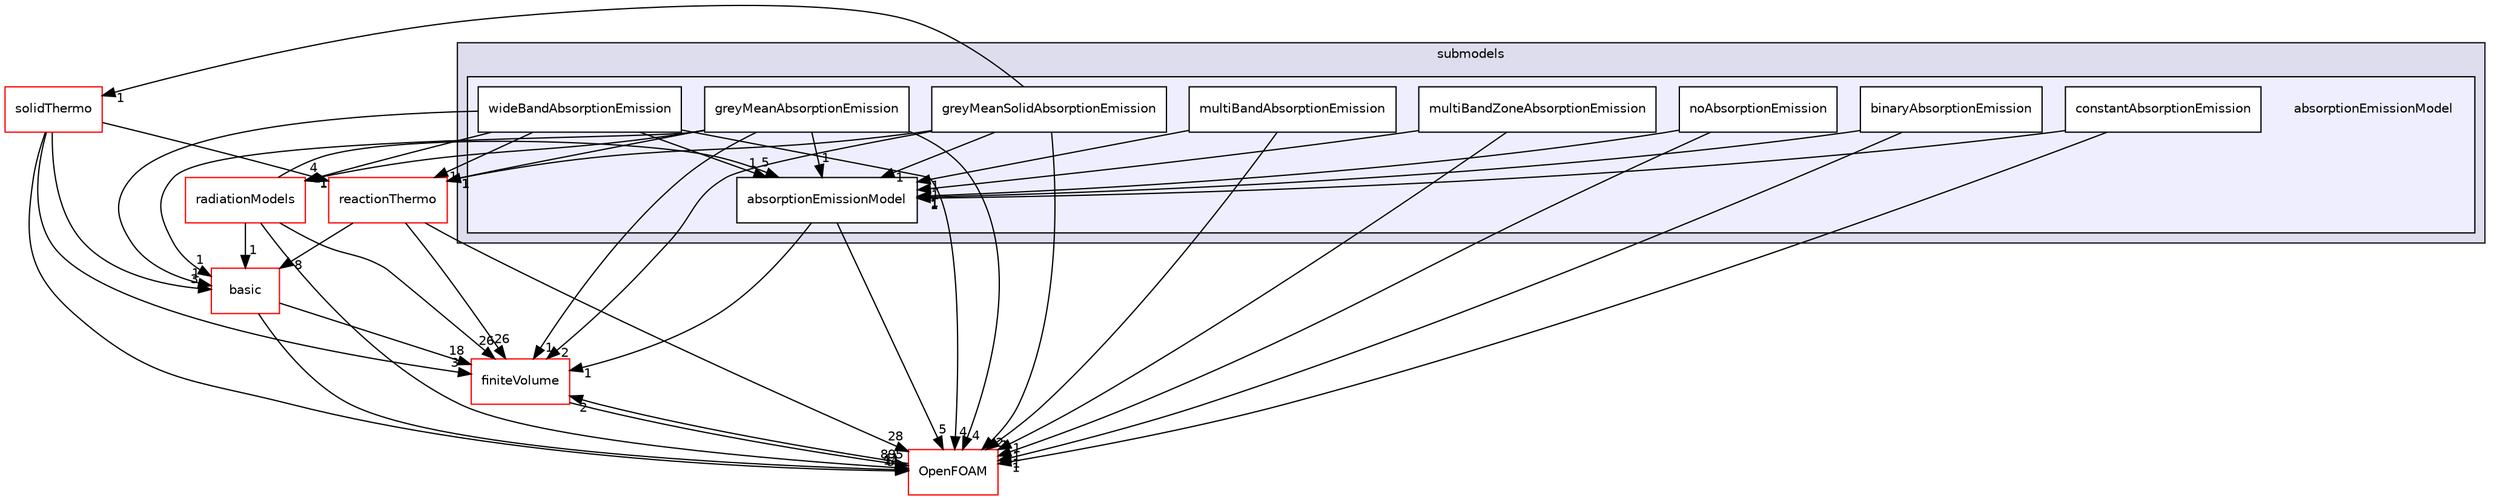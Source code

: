 digraph "src/thermophysicalModels/radiation/submodels/absorptionEmissionModel" {
  bgcolor=transparent;
  compound=true
  node [ fontsize="10", fontname="Helvetica"];
  edge [ labelfontsize="10", labelfontname="Helvetica"];
  subgraph clusterdir_e8719ccd60760366888bb431a21ef811 {
    graph [ bgcolor="#ddddee", pencolor="black", label="submodels" fontname="Helvetica", fontsize="10", URL="dir_e8719ccd60760366888bb431a21ef811.html"]
  subgraph clusterdir_7a64a49595d49a3f5da22def7eeac7d7 {
    graph [ bgcolor="#eeeeff", pencolor="black", label="" URL="dir_7a64a49595d49a3f5da22def7eeac7d7.html"];
    dir_7a64a49595d49a3f5da22def7eeac7d7 [shape=plaintext label="absorptionEmissionModel"];
    dir_4993e1bdf620c4308c3889cfff030e7d [shape=box label="absorptionEmissionModel" color="black" fillcolor="white" style="filled" URL="dir_4993e1bdf620c4308c3889cfff030e7d.html"];
    dir_cfe736a886cd1bd8694b95111aebd567 [shape=box label="binaryAbsorptionEmission" color="black" fillcolor="white" style="filled" URL="dir_cfe736a886cd1bd8694b95111aebd567.html"];
    dir_121db903285b9fa7fab72b7ff76be4e1 [shape=box label="constantAbsorptionEmission" color="black" fillcolor="white" style="filled" URL="dir_121db903285b9fa7fab72b7ff76be4e1.html"];
    dir_c8a6aae0c65da7370528a0fc33c915c4 [shape=box label="greyMeanAbsorptionEmission" color="black" fillcolor="white" style="filled" URL="dir_c8a6aae0c65da7370528a0fc33c915c4.html"];
    dir_1987c12ce4a6aa9177a6bb6c0f7eb7f1 [shape=box label="greyMeanSolidAbsorptionEmission" color="black" fillcolor="white" style="filled" URL="dir_1987c12ce4a6aa9177a6bb6c0f7eb7f1.html"];
    dir_670b2aa09c2ae1afb5ff69768cf76654 [shape=box label="multiBandAbsorptionEmission" color="black" fillcolor="white" style="filled" URL="dir_670b2aa09c2ae1afb5ff69768cf76654.html"];
    dir_22de08529e77fd31c97d95ab120487c2 [shape=box label="multiBandZoneAbsorptionEmission" color="black" fillcolor="white" style="filled" URL="dir_22de08529e77fd31c97d95ab120487c2.html"];
    dir_dbf2f7cfd5a6478a560a2526683715f0 [shape=box label="noAbsorptionEmission" color="black" fillcolor="white" style="filled" URL="dir_dbf2f7cfd5a6478a560a2526683715f0.html"];
    dir_4f2f7aa5f5ec36685222e5b0f8d68d6b [shape=box label="wideBandAbsorptionEmission" color="black" fillcolor="white" style="filled" URL="dir_4f2f7aa5f5ec36685222e5b0f8d68d6b.html"];
  }
  }
  dir_9bd15774b555cf7259a6fa18f99fe99b [shape=box label="finiteVolume" color="red" URL="dir_9bd15774b555cf7259a6fa18f99fe99b.html"];
  dir_23cbc874b5ea49089939faa93b6f03ce [shape=box label="radiationModels" color="red" URL="dir_23cbc874b5ea49089939faa93b6f03ce.html"];
  dir_c5473ff19b20e6ec4dfe5c310b3778a8 [shape=box label="OpenFOAM" color="red" URL="dir_c5473ff19b20e6ec4dfe5c310b3778a8.html"];
  dir_b0a4276768a9e3782bd6f894861ddaf3 [shape=box label="solidThermo" color="red" URL="dir_b0a4276768a9e3782bd6f894861ddaf3.html"];
  dir_87c7a4a86ffb283740ec390ea55551cb [shape=box label="reactionThermo" color="red" URL="dir_87c7a4a86ffb283740ec390ea55551cb.html"];
  dir_38cb9973e0eaf6834e10b18bff965c4b [shape=box label="basic" color="red" URL="dir_38cb9973e0eaf6834e10b18bff965c4b.html"];
  dir_9bd15774b555cf7259a6fa18f99fe99b->dir_c5473ff19b20e6ec4dfe5c310b3778a8 [headlabel="895", labeldistance=1.5 headhref="dir_000814_002151.html"];
  dir_23cbc874b5ea49089939faa93b6f03ce->dir_9bd15774b555cf7259a6fa18f99fe99b [headlabel="26", labeldistance=1.5 headhref="dir_003453_000814.html"];
  dir_23cbc874b5ea49089939faa93b6f03ce->dir_4993e1bdf620c4308c3889cfff030e7d [headlabel="5", labeldistance=1.5 headhref="dir_003453_003746.html"];
  dir_23cbc874b5ea49089939faa93b6f03ce->dir_c5473ff19b20e6ec4dfe5c310b3778a8 [headlabel="41", labeldistance=1.5 headhref="dir_003453_002151.html"];
  dir_23cbc874b5ea49089939faa93b6f03ce->dir_38cb9973e0eaf6834e10b18bff965c4b [headlabel="1", labeldistance=1.5 headhref="dir_003453_003668.html"];
  dir_121db903285b9fa7fab72b7ff76be4e1->dir_4993e1bdf620c4308c3889cfff030e7d [headlabel="1", labeldistance=1.5 headhref="dir_003748_003746.html"];
  dir_121db903285b9fa7fab72b7ff76be4e1->dir_c5473ff19b20e6ec4dfe5c310b3778a8 [headlabel="1", labeldistance=1.5 headhref="dir_003748_002151.html"];
  dir_670b2aa09c2ae1afb5ff69768cf76654->dir_4993e1bdf620c4308c3889cfff030e7d [headlabel="1", labeldistance=1.5 headhref="dir_003751_003746.html"];
  dir_670b2aa09c2ae1afb5ff69768cf76654->dir_c5473ff19b20e6ec4dfe5c310b3778a8 [headlabel="1", labeldistance=1.5 headhref="dir_003751_002151.html"];
  dir_4f2f7aa5f5ec36685222e5b0f8d68d6b->dir_23cbc874b5ea49089939faa93b6f03ce [headlabel="1", labeldistance=1.5 headhref="dir_003754_003453.html"];
  dir_4f2f7aa5f5ec36685222e5b0f8d68d6b->dir_4993e1bdf620c4308c3889cfff030e7d [headlabel="1", labeldistance=1.5 headhref="dir_003754_003746.html"];
  dir_4f2f7aa5f5ec36685222e5b0f8d68d6b->dir_c5473ff19b20e6ec4dfe5c310b3778a8 [headlabel="4", labeldistance=1.5 headhref="dir_003754_002151.html"];
  dir_4f2f7aa5f5ec36685222e5b0f8d68d6b->dir_87c7a4a86ffb283740ec390ea55551cb [headlabel="1", labeldistance=1.5 headhref="dir_003754_003779.html"];
  dir_4f2f7aa5f5ec36685222e5b0f8d68d6b->dir_38cb9973e0eaf6834e10b18bff965c4b [headlabel="1", labeldistance=1.5 headhref="dir_003754_003668.html"];
  dir_1987c12ce4a6aa9177a6bb6c0f7eb7f1->dir_9bd15774b555cf7259a6fa18f99fe99b [headlabel="2", labeldistance=1.5 headhref="dir_003750_000814.html"];
  dir_1987c12ce4a6aa9177a6bb6c0f7eb7f1->dir_4993e1bdf620c4308c3889cfff030e7d [headlabel="1", labeldistance=1.5 headhref="dir_003750_003746.html"];
  dir_1987c12ce4a6aa9177a6bb6c0f7eb7f1->dir_c5473ff19b20e6ec4dfe5c310b3778a8 [headlabel="2", labeldistance=1.5 headhref="dir_003750_002151.html"];
  dir_1987c12ce4a6aa9177a6bb6c0f7eb7f1->dir_b0a4276768a9e3782bd6f894861ddaf3 [headlabel="1", labeldistance=1.5 headhref="dir_003750_003826.html"];
  dir_1987c12ce4a6aa9177a6bb6c0f7eb7f1->dir_87c7a4a86ffb283740ec390ea55551cb [headlabel="1", labeldistance=1.5 headhref="dir_003750_003779.html"];
  dir_cfe736a886cd1bd8694b95111aebd567->dir_4993e1bdf620c4308c3889cfff030e7d [headlabel="1", labeldistance=1.5 headhref="dir_003747_003746.html"];
  dir_cfe736a886cd1bd8694b95111aebd567->dir_c5473ff19b20e6ec4dfe5c310b3778a8 [headlabel="1", labeldistance=1.5 headhref="dir_003747_002151.html"];
  dir_22de08529e77fd31c97d95ab120487c2->dir_4993e1bdf620c4308c3889cfff030e7d [headlabel="1", labeldistance=1.5 headhref="dir_003752_003746.html"];
  dir_22de08529e77fd31c97d95ab120487c2->dir_c5473ff19b20e6ec4dfe5c310b3778a8 [headlabel="1", labeldistance=1.5 headhref="dir_003752_002151.html"];
  dir_4993e1bdf620c4308c3889cfff030e7d->dir_9bd15774b555cf7259a6fa18f99fe99b [headlabel="1", labeldistance=1.5 headhref="dir_003746_000814.html"];
  dir_4993e1bdf620c4308c3889cfff030e7d->dir_c5473ff19b20e6ec4dfe5c310b3778a8 [headlabel="5", labeldistance=1.5 headhref="dir_003746_002151.html"];
  dir_c5473ff19b20e6ec4dfe5c310b3778a8->dir_9bd15774b555cf7259a6fa18f99fe99b [headlabel="2", labeldistance=1.5 headhref="dir_002151_000814.html"];
  dir_b0a4276768a9e3782bd6f894861ddaf3->dir_9bd15774b555cf7259a6fa18f99fe99b [headlabel="3", labeldistance=1.5 headhref="dir_003826_000814.html"];
  dir_b0a4276768a9e3782bd6f894861ddaf3->dir_c5473ff19b20e6ec4dfe5c310b3778a8 [headlabel="5", labeldistance=1.5 headhref="dir_003826_002151.html"];
  dir_b0a4276768a9e3782bd6f894861ddaf3->dir_87c7a4a86ffb283740ec390ea55551cb [headlabel="4", labeldistance=1.5 headhref="dir_003826_003779.html"];
  dir_b0a4276768a9e3782bd6f894861ddaf3->dir_38cb9973e0eaf6834e10b18bff965c4b [headlabel="3", labeldistance=1.5 headhref="dir_003826_003668.html"];
  dir_87c7a4a86ffb283740ec390ea55551cb->dir_9bd15774b555cf7259a6fa18f99fe99b [headlabel="26", labeldistance=1.5 headhref="dir_003779_000814.html"];
  dir_87c7a4a86ffb283740ec390ea55551cb->dir_c5473ff19b20e6ec4dfe5c310b3778a8 [headlabel="28", labeldistance=1.5 headhref="dir_003779_002151.html"];
  dir_87c7a4a86ffb283740ec390ea55551cb->dir_38cb9973e0eaf6834e10b18bff965c4b [headlabel="8", labeldistance=1.5 headhref="dir_003779_003668.html"];
  dir_c8a6aae0c65da7370528a0fc33c915c4->dir_9bd15774b555cf7259a6fa18f99fe99b [headlabel="1", labeldistance=1.5 headhref="dir_003749_000814.html"];
  dir_c8a6aae0c65da7370528a0fc33c915c4->dir_23cbc874b5ea49089939faa93b6f03ce [headlabel="1", labeldistance=1.5 headhref="dir_003749_003453.html"];
  dir_c8a6aae0c65da7370528a0fc33c915c4->dir_4993e1bdf620c4308c3889cfff030e7d [headlabel="1", labeldistance=1.5 headhref="dir_003749_003746.html"];
  dir_c8a6aae0c65da7370528a0fc33c915c4->dir_c5473ff19b20e6ec4dfe5c310b3778a8 [headlabel="4", labeldistance=1.5 headhref="dir_003749_002151.html"];
  dir_c8a6aae0c65da7370528a0fc33c915c4->dir_87c7a4a86ffb283740ec390ea55551cb [headlabel="1", labeldistance=1.5 headhref="dir_003749_003779.html"];
  dir_c8a6aae0c65da7370528a0fc33c915c4->dir_38cb9973e0eaf6834e10b18bff965c4b [headlabel="1", labeldistance=1.5 headhref="dir_003749_003668.html"];
  dir_dbf2f7cfd5a6478a560a2526683715f0->dir_4993e1bdf620c4308c3889cfff030e7d [headlabel="1", labeldistance=1.5 headhref="dir_003753_003746.html"];
  dir_dbf2f7cfd5a6478a560a2526683715f0->dir_c5473ff19b20e6ec4dfe5c310b3778a8 [headlabel="1", labeldistance=1.5 headhref="dir_003753_002151.html"];
  dir_38cb9973e0eaf6834e10b18bff965c4b->dir_9bd15774b555cf7259a6fa18f99fe99b [headlabel="18", labeldistance=1.5 headhref="dir_003668_000814.html"];
  dir_38cb9973e0eaf6834e10b18bff965c4b->dir_c5473ff19b20e6ec4dfe5c310b3778a8 [headlabel="14", labeldistance=1.5 headhref="dir_003668_002151.html"];
}
